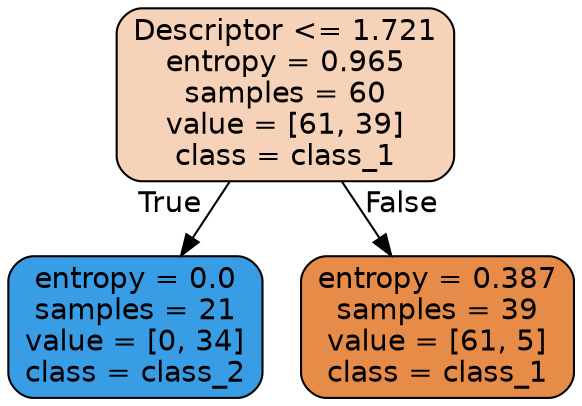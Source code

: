 digraph Tree {
node [shape=box, style="filled, rounded", color="black", fontname="helvetica"] ;
edge [fontname="helvetica"] ;
0 [label="Descriptor <= 1.721\nentropy = 0.965\nsamples = 60\nvalue = [61, 39]\nclass = class_1", fillcolor="#f6d2b8"] ;
1 [label="entropy = 0.0\nsamples = 21\nvalue = [0, 34]\nclass = class_2", fillcolor="#399de5"] ;
0 -> 1 [labeldistance=2.5, labelangle=45, headlabel="True"] ;
2 [label="entropy = 0.387\nsamples = 39\nvalue = [61, 5]\nclass = class_1", fillcolor="#e78b49"] ;
0 -> 2 [labeldistance=2.5, labelangle=-45, headlabel="False"] ;
}